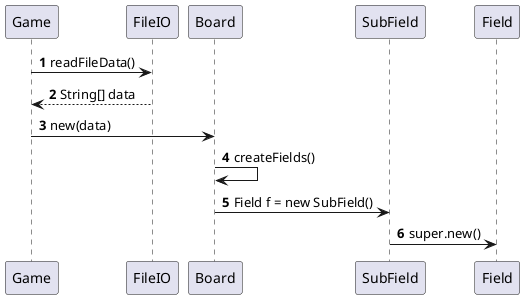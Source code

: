 @startuml
'https://plantuml.com/sequence-diagram

autonumber

Game -> FileIO: readFileData()
FileIO --> Game: String[] data
Game -> Board : new(data)
Board -> Board : createFields()
Board -> SubField : Field f = new SubField()
SubField -> Field : super.new()

@enduml